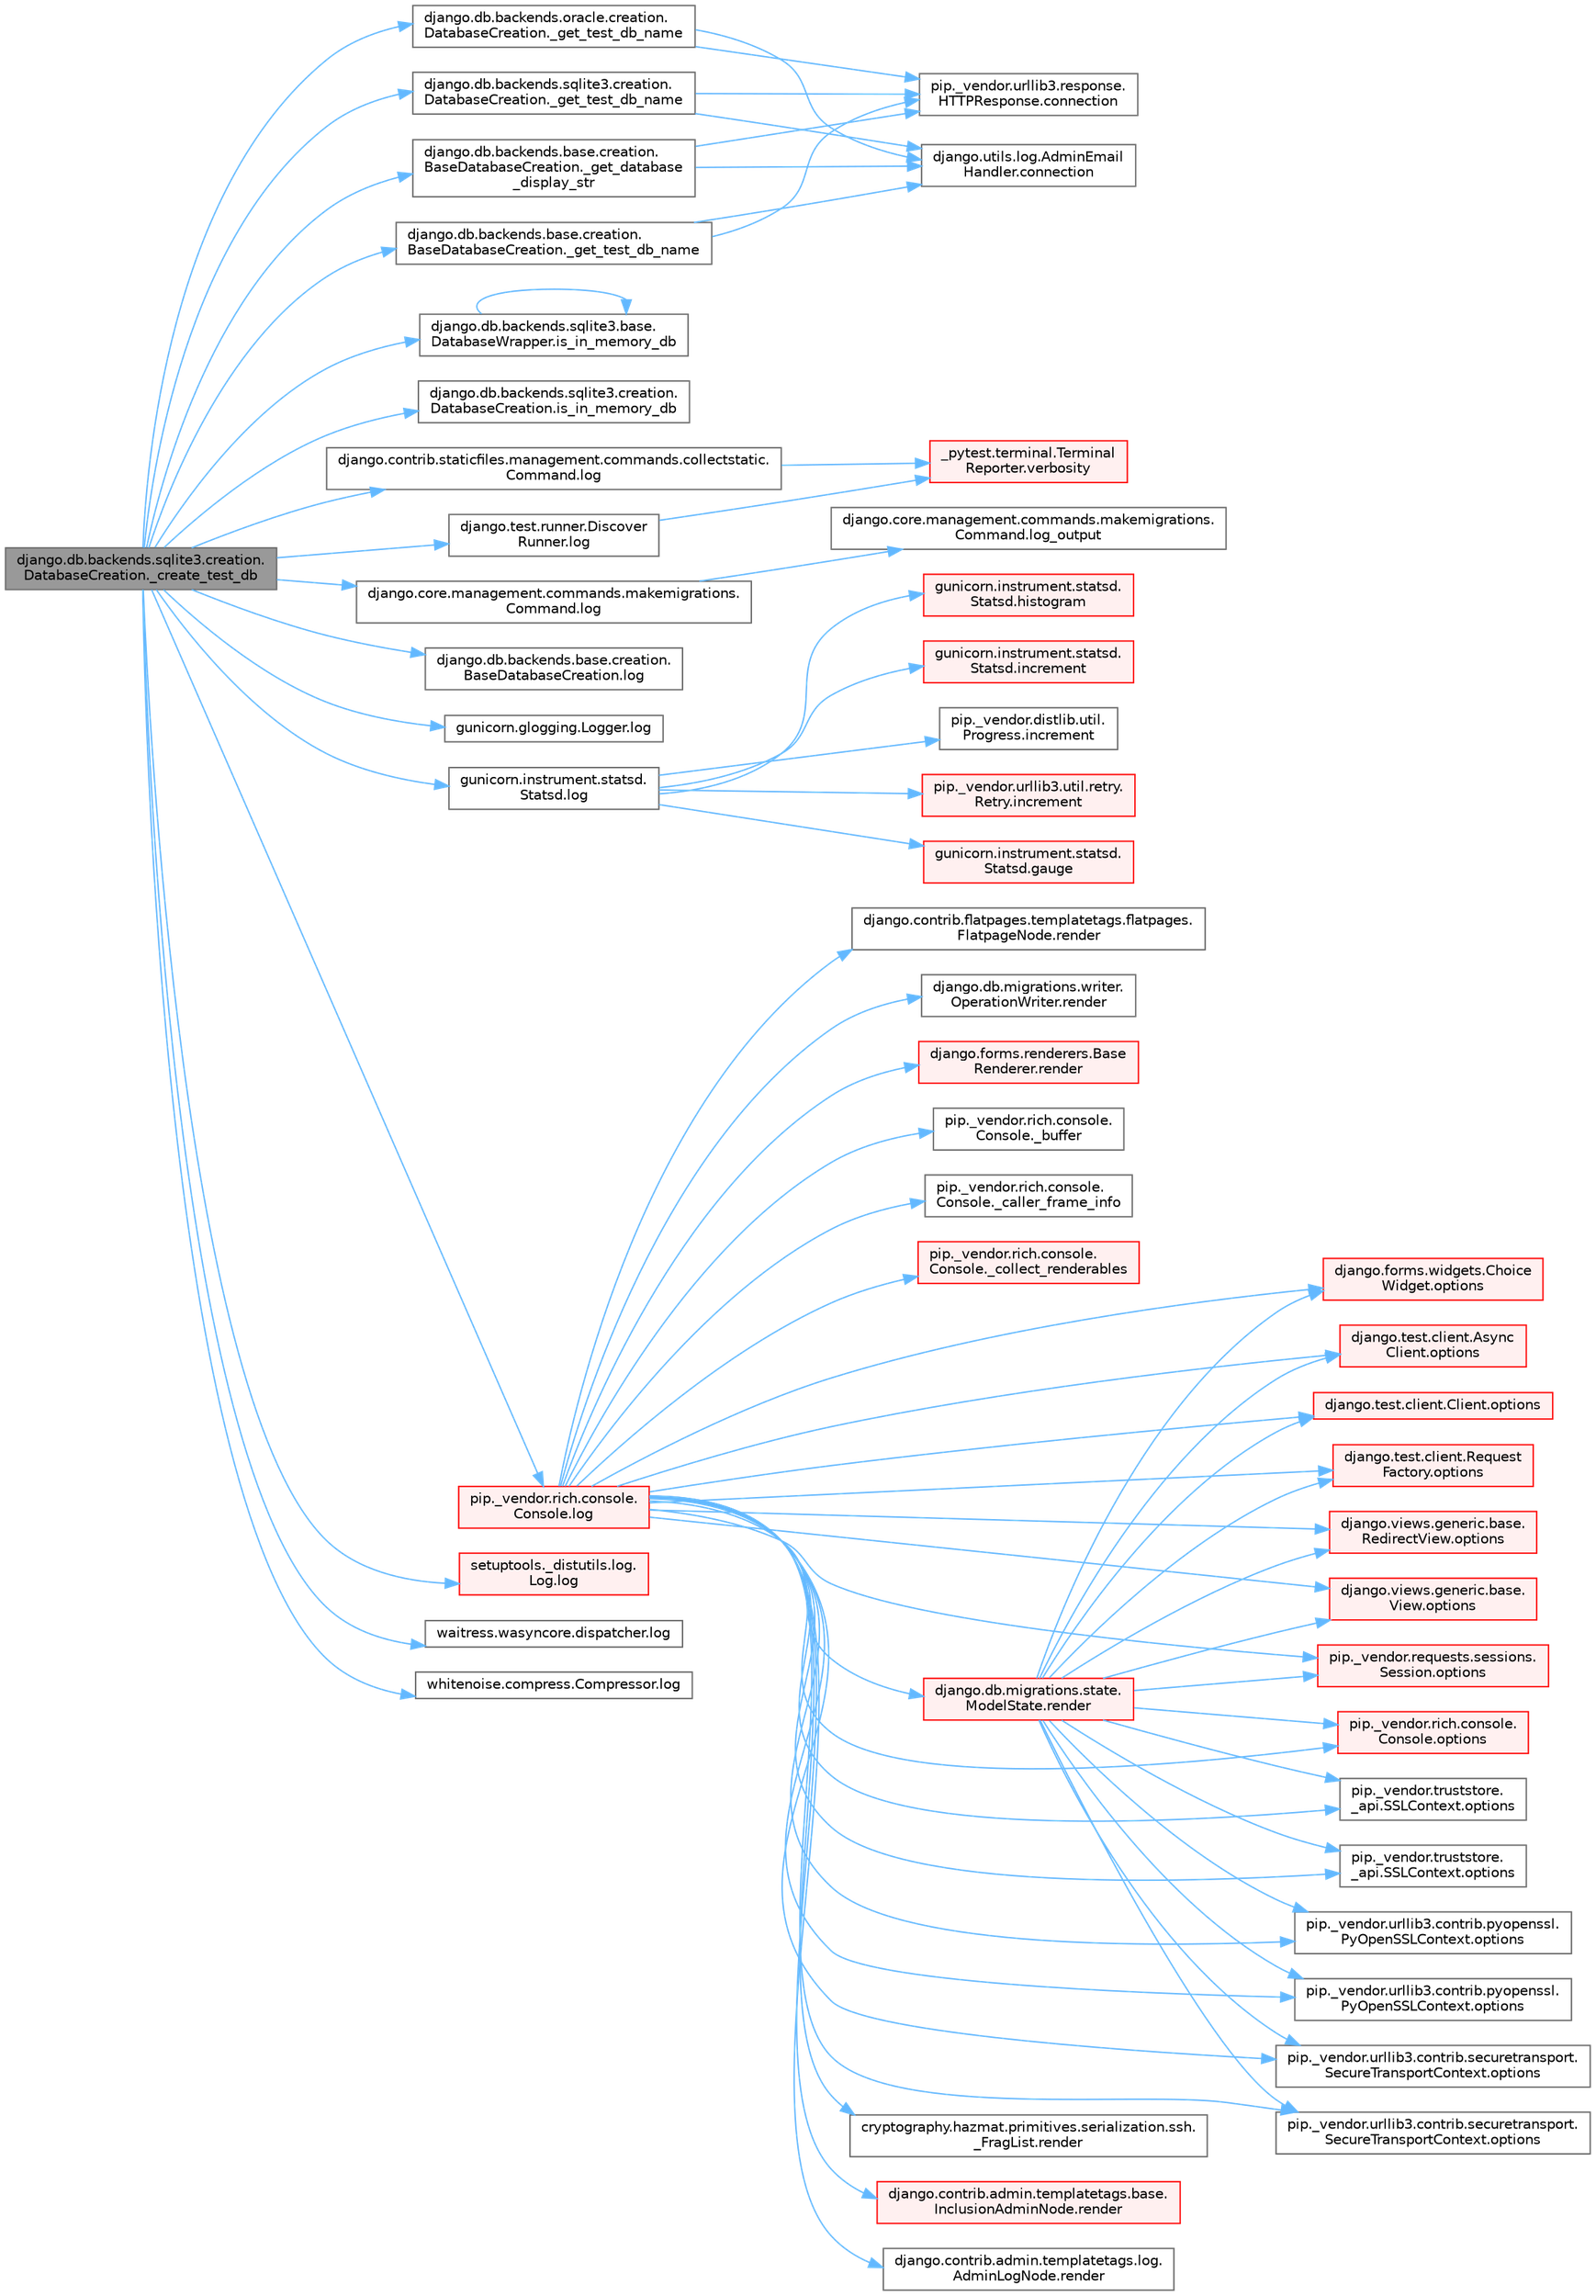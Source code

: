 digraph "django.db.backends.sqlite3.creation.DatabaseCreation._create_test_db"
{
 // LATEX_PDF_SIZE
  bgcolor="transparent";
  edge [fontname=Helvetica,fontsize=10,labelfontname=Helvetica,labelfontsize=10];
  node [fontname=Helvetica,fontsize=10,shape=box,height=0.2,width=0.4];
  rankdir="LR";
  Node1 [id="Node000001",label="django.db.backends.sqlite3.creation.\lDatabaseCreation._create_test_db",height=0.2,width=0.4,color="gray40", fillcolor="grey60", style="filled", fontcolor="black",tooltip=" "];
  Node1 -> Node2 [id="edge1_Node000001_Node000002",color="steelblue1",style="solid",tooltip=" "];
  Node2 [id="Node000002",label="django.db.backends.base.creation.\lBaseDatabaseCreation._get_database\l_display_str",height=0.2,width=0.4,color="grey40", fillcolor="white", style="filled",URL="$classdjango_1_1db_1_1backends_1_1base_1_1creation_1_1_base_database_creation.html#a6d9c9b73884bb760ee58378580b522f0",tooltip=" "];
  Node2 -> Node3 [id="edge2_Node000002_Node000003",color="steelblue1",style="solid",tooltip=" "];
  Node3 [id="Node000003",label="django.utils.log.AdminEmail\lHandler.connection",height=0.2,width=0.4,color="grey40", fillcolor="white", style="filled",URL="$classdjango_1_1utils_1_1log_1_1_admin_email_handler.html#a545b5f7ec55a857fe1ca7836814a0760",tooltip=" "];
  Node2 -> Node4 [id="edge3_Node000002_Node000004",color="steelblue1",style="solid",tooltip=" "];
  Node4 [id="Node000004",label="pip._vendor.urllib3.response.\lHTTPResponse.connection",height=0.2,width=0.4,color="grey40", fillcolor="white", style="filled",URL="$classpip_1_1__vendor_1_1urllib3_1_1response_1_1_h_t_t_p_response.html#a9002314624685de3bbf9b84bdc87fef8",tooltip=" "];
  Node1 -> Node5 [id="edge4_Node000001_Node000005",color="steelblue1",style="solid",tooltip=" "];
  Node5 [id="Node000005",label="django.db.backends.base.creation.\lBaseDatabaseCreation._get_test_db_name",height=0.2,width=0.4,color="grey40", fillcolor="white", style="filled",URL="$classdjango_1_1db_1_1backends_1_1base_1_1creation_1_1_base_database_creation.html#ae4e091cb40770584fd99469a92fa8f5e",tooltip=" "];
  Node5 -> Node3 [id="edge5_Node000005_Node000003",color="steelblue1",style="solid",tooltip=" "];
  Node5 -> Node4 [id="edge6_Node000005_Node000004",color="steelblue1",style="solid",tooltip=" "];
  Node1 -> Node6 [id="edge7_Node000001_Node000006",color="steelblue1",style="solid",tooltip=" "];
  Node6 [id="Node000006",label="django.db.backends.oracle.creation.\lDatabaseCreation._get_test_db_name",height=0.2,width=0.4,color="grey40", fillcolor="white", style="filled",URL="$classdjango_1_1db_1_1backends_1_1oracle_1_1creation_1_1_database_creation.html#a1e1da32aa588d528423304fe7f903850",tooltip=" "];
  Node6 -> Node3 [id="edge8_Node000006_Node000003",color="steelblue1",style="solid",tooltip=" "];
  Node6 -> Node4 [id="edge9_Node000006_Node000004",color="steelblue1",style="solid",tooltip=" "];
  Node1 -> Node7 [id="edge10_Node000001_Node000007",color="steelblue1",style="solid",tooltip=" "];
  Node7 [id="Node000007",label="django.db.backends.sqlite3.creation.\lDatabaseCreation._get_test_db_name",height=0.2,width=0.4,color="grey40", fillcolor="white", style="filled",URL="$classdjango_1_1db_1_1backends_1_1sqlite3_1_1creation_1_1_database_creation.html#aacd16384cd17560d6b4c5e47077b5493",tooltip=" "];
  Node7 -> Node3 [id="edge11_Node000007_Node000003",color="steelblue1",style="solid",tooltip=" "];
  Node7 -> Node4 [id="edge12_Node000007_Node000004",color="steelblue1",style="solid",tooltip=" "];
  Node1 -> Node8 [id="edge13_Node000001_Node000008",color="steelblue1",style="solid",tooltip=" "];
  Node8 [id="Node000008",label="django.db.backends.sqlite3.base.\lDatabaseWrapper.is_in_memory_db",height=0.2,width=0.4,color="grey40", fillcolor="white", style="filled",URL="$classdjango_1_1db_1_1backends_1_1sqlite3_1_1base_1_1_database_wrapper.html#a19e528b4a06984b0688159b73ad80b0d",tooltip=" "];
  Node8 -> Node8 [id="edge14_Node000008_Node000008",color="steelblue1",style="solid",tooltip=" "];
  Node1 -> Node9 [id="edge15_Node000001_Node000009",color="steelblue1",style="solid",tooltip=" "];
  Node9 [id="Node000009",label="django.db.backends.sqlite3.creation.\lDatabaseCreation.is_in_memory_db",height=0.2,width=0.4,color="grey40", fillcolor="white", style="filled",URL="$classdjango_1_1db_1_1backends_1_1sqlite3_1_1creation_1_1_database_creation.html#a401e67caff65e9049f387f639ceb6402",tooltip=" "];
  Node1 -> Node10 [id="edge16_Node000001_Node000010",color="steelblue1",style="solid",tooltip=" "];
  Node10 [id="Node000010",label="django.contrib.staticfiles.management.commands.collectstatic.\lCommand.log",height=0.2,width=0.4,color="grey40", fillcolor="white", style="filled",URL="$classdjango_1_1contrib_1_1staticfiles_1_1management_1_1commands_1_1collectstatic_1_1_command.html#a0e93191b90ee0993e3286343d0b2de0e",tooltip=" "];
  Node10 -> Node11 [id="edge17_Node000010_Node000011",color="steelblue1",style="solid",tooltip=" "];
  Node11 [id="Node000011",label="_pytest.terminal.Terminal\lReporter.verbosity",height=0.2,width=0.4,color="red", fillcolor="#FFF0F0", style="filled",URL="$class__pytest_1_1terminal_1_1_terminal_reporter.html#a620047ffec9ba4f5cca84af25b3adbcf",tooltip=" "];
  Node1 -> Node14 [id="edge18_Node000001_Node000014",color="steelblue1",style="solid",tooltip=" "];
  Node14 [id="Node000014",label="django.core.management.commands.makemigrations.\lCommand.log",height=0.2,width=0.4,color="grey40", fillcolor="white", style="filled",URL="$classdjango_1_1core_1_1management_1_1commands_1_1makemigrations_1_1_command.html#a0409d121552878a7416460dba8274880",tooltip=" "];
  Node14 -> Node15 [id="edge19_Node000014_Node000015",color="steelblue1",style="solid",tooltip=" "];
  Node15 [id="Node000015",label="django.core.management.commands.makemigrations.\lCommand.log_output",height=0.2,width=0.4,color="grey40", fillcolor="white", style="filled",URL="$classdjango_1_1core_1_1management_1_1commands_1_1makemigrations_1_1_command.html#ad6cb5d402888250fc170034fdee93f6d",tooltip=" "];
  Node1 -> Node16 [id="edge20_Node000001_Node000016",color="steelblue1",style="solid",tooltip=" "];
  Node16 [id="Node000016",label="django.db.backends.base.creation.\lBaseDatabaseCreation.log",height=0.2,width=0.4,color="grey40", fillcolor="white", style="filled",URL="$classdjango_1_1db_1_1backends_1_1base_1_1creation_1_1_base_database_creation.html#ac297ec931db5ec68c271ec0d91be7183",tooltip=" "];
  Node1 -> Node17 [id="edge21_Node000001_Node000017",color="steelblue1",style="solid",tooltip=" "];
  Node17 [id="Node000017",label="django.test.runner.Discover\lRunner.log",height=0.2,width=0.4,color="grey40", fillcolor="white", style="filled",URL="$classdjango_1_1test_1_1runner_1_1_discover_runner.html#af5ad8e2895b3f0c5e0a6d7113199d641",tooltip=" "];
  Node17 -> Node11 [id="edge22_Node000017_Node000011",color="steelblue1",style="solid",tooltip=" "];
  Node1 -> Node18 [id="edge23_Node000001_Node000018",color="steelblue1",style="solid",tooltip=" "];
  Node18 [id="Node000018",label="gunicorn.glogging.Logger.log",height=0.2,width=0.4,color="grey40", fillcolor="white", style="filled",URL="$classgunicorn_1_1glogging_1_1_logger.html#ad6941dede526094643dd02c53c3449b0",tooltip=" "];
  Node1 -> Node19 [id="edge24_Node000001_Node000019",color="steelblue1",style="solid",tooltip=" "];
  Node19 [id="Node000019",label="gunicorn.instrument.statsd.\lStatsd.log",height=0.2,width=0.4,color="grey40", fillcolor="white", style="filled",URL="$classgunicorn_1_1instrument_1_1statsd_1_1_statsd.html#ab99145cf0b7c66dbcebcbdcbd44b4953",tooltip=" "];
  Node19 -> Node20 [id="edge25_Node000019_Node000020",color="steelblue1",style="solid",tooltip=" "];
  Node20 [id="Node000020",label="gunicorn.instrument.statsd.\lStatsd.gauge",height=0.2,width=0.4,color="red", fillcolor="#FFF0F0", style="filled",URL="$classgunicorn_1_1instrument_1_1statsd_1_1_statsd.html#a6cebc76ae769412dfb0f0a3ec727c50d",tooltip=" "];
  Node19 -> Node22 [id="edge26_Node000019_Node000022",color="steelblue1",style="solid",tooltip=" "];
  Node22 [id="Node000022",label="gunicorn.instrument.statsd.\lStatsd.histogram",height=0.2,width=0.4,color="red", fillcolor="#FFF0F0", style="filled",URL="$classgunicorn_1_1instrument_1_1statsd_1_1_statsd.html#adee3cb12a43f643cca3c9084d77285b4",tooltip=" "];
  Node19 -> Node23 [id="edge27_Node000019_Node000023",color="steelblue1",style="solid",tooltip=" "];
  Node23 [id="Node000023",label="gunicorn.instrument.statsd.\lStatsd.increment",height=0.2,width=0.4,color="red", fillcolor="#FFF0F0", style="filled",URL="$classgunicorn_1_1instrument_1_1statsd_1_1_statsd.html#a5527687726a051a5182ee13a842b08fd",tooltip=" "];
  Node19 -> Node24 [id="edge28_Node000019_Node000024",color="steelblue1",style="solid",tooltip=" "];
  Node24 [id="Node000024",label="pip._vendor.distlib.util.\lProgress.increment",height=0.2,width=0.4,color="grey40", fillcolor="white", style="filled",URL="$classpip_1_1__vendor_1_1distlib_1_1util_1_1_progress.html#a197ffd4ac8a74898742a6cde5b4c5466",tooltip=" "];
  Node19 -> Node25 [id="edge29_Node000019_Node000025",color="steelblue1",style="solid",tooltip=" "];
  Node25 [id="Node000025",label="pip._vendor.urllib3.util.retry.\lRetry.increment",height=0.2,width=0.4,color="red", fillcolor="#FFF0F0", style="filled",URL="$classpip_1_1__vendor_1_1urllib3_1_1util_1_1retry_1_1_retry.html#a88dd993ccb2ef4b2bfa9ad0571374b12",tooltip=" "];
  Node1 -> Node1124 [id="edge30_Node000001_Node001124",color="steelblue1",style="solid",tooltip=" "];
  Node1124 [id="Node001124",label="pip._vendor.rich.console.\lConsole.log",height=0.2,width=0.4,color="red", fillcolor="#FFF0F0", style="filled",URL="$classpip_1_1__vendor_1_1rich_1_1console_1_1_console.html#af9c77e39f9413fc2b134c60cfa23b0f1",tooltip=" "];
  Node1124 -> Node336 [id="edge31_Node001124_Node000336",color="steelblue1",style="solid",tooltip=" "];
  Node336 [id="Node000336",label="pip._vendor.rich.console.\lConsole._buffer",height=0.2,width=0.4,color="grey40", fillcolor="white", style="filled",URL="$classpip_1_1__vendor_1_1rich_1_1console_1_1_console.html#a51eaf031922c907e4085937b82f5564e",tooltip=" "];
  Node1124 -> Node1125 [id="edge32_Node001124_Node001125",color="steelblue1",style="solid",tooltip=" "];
  Node1125 [id="Node001125",label="pip._vendor.rich.console.\lConsole._caller_frame_info",height=0.2,width=0.4,color="grey40", fillcolor="white", style="filled",URL="$classpip_1_1__vendor_1_1rich_1_1console_1_1_console.html#ac43cb4290591af4f04cd264aa1fc1b0f",tooltip=" "];
  Node1124 -> Node337 [id="edge33_Node001124_Node000337",color="steelblue1",style="solid",tooltip=" "];
  Node337 [id="Node000337",label="pip._vendor.rich.console.\lConsole._collect_renderables",height=0.2,width=0.4,color="red", fillcolor="#FFF0F0", style="filled",URL="$classpip_1_1__vendor_1_1rich_1_1console_1_1_console.html#ab053dc750094e77e036523f6d2c14899",tooltip=" "];
  Node1124 -> Node347 [id="edge34_Node001124_Node000347",color="steelblue1",style="solid",tooltip=" "];
  Node347 [id="Node000347",label="django.forms.widgets.Choice\lWidget.options",height=0.2,width=0.4,color="red", fillcolor="#FFF0F0", style="filled",URL="$classdjango_1_1forms_1_1widgets_1_1_choice_widget.html#a8575b90386fc2027f38ea00133cef250",tooltip=" "];
  Node1124 -> Node1126 [id="edge35_Node001124_Node001126",color="steelblue1",style="solid",tooltip=" "];
  Node1126 [id="Node001126",label="django.test.client.Async\lClient.options",height=0.2,width=0.4,color="red", fillcolor="#FFF0F0", style="filled",URL="$classdjango_1_1test_1_1client_1_1_async_client.html#a84509c6347cbc018e6335b924ec841a2",tooltip=" "];
  Node1124 -> Node1302 [id="edge36_Node001124_Node001302",color="steelblue1",style="solid",tooltip=" "];
  Node1302 [id="Node001302",label="django.test.client.Client.options",height=0.2,width=0.4,color="red", fillcolor="#FFF0F0", style="filled",URL="$classdjango_1_1test_1_1client_1_1_client.html#a839ea6375ca2184b3b60550938b6824c",tooltip=" "];
  Node1124 -> Node1305 [id="edge37_Node001124_Node001305",color="steelblue1",style="solid",tooltip=" "];
  Node1305 [id="Node001305",label="django.test.client.Request\lFactory.options",height=0.2,width=0.4,color="red", fillcolor="#FFF0F0", style="filled",URL="$classdjango_1_1test_1_1client_1_1_request_factory.html#a438a7e1be2437d680cd78d11dee77c54",tooltip=" "];
  Node1124 -> Node1352 [id="edge38_Node001124_Node001352",color="steelblue1",style="solid",tooltip=" "];
  Node1352 [id="Node001352",label="django.views.generic.base.\lRedirectView.options",height=0.2,width=0.4,color="red", fillcolor="#FFF0F0", style="filled",URL="$classdjango_1_1views_1_1generic_1_1base_1_1_redirect_view.html#a444de156c79647344c987295c47a76e1",tooltip=" "];
  Node1124 -> Node1565 [id="edge39_Node001124_Node001565",color="steelblue1",style="solid",tooltip=" "];
  Node1565 [id="Node001565",label="django.views.generic.base.\lView.options",height=0.2,width=0.4,color="red", fillcolor="#FFF0F0", style="filled",URL="$classdjango_1_1views_1_1generic_1_1base_1_1_view.html#a4d1dc440a5bae11bd7859d20ca9948e1",tooltip=" "];
  Node1124 -> Node1568 [id="edge40_Node001124_Node001568",color="steelblue1",style="solid",tooltip=" "];
  Node1568 [id="Node001568",label="pip._vendor.requests.sessions.\lSession.options",height=0.2,width=0.4,color="red", fillcolor="#FFF0F0", style="filled",URL="$classpip_1_1__vendor_1_1requests_1_1sessions_1_1_session.html#a210270880f90521b3b3014748ecd87e9",tooltip=" "];
  Node1124 -> Node1569 [id="edge41_Node001124_Node001569",color="steelblue1",style="solid",tooltip=" "];
  Node1569 [id="Node001569",label="pip._vendor.rich.console.\lConsole.options",height=0.2,width=0.4,color="red", fillcolor="#FFF0F0", style="filled",URL="$classpip_1_1__vendor_1_1rich_1_1console_1_1_console.html#a41c8efe30ea45a9a4a3f8c34c688fe00",tooltip=" "];
  Node1124 -> Node1577 [id="edge42_Node001124_Node001577",color="steelblue1",style="solid",tooltip=" "];
  Node1577 [id="Node001577",label="pip._vendor.truststore.\l_api.SSLContext.options",height=0.2,width=0.4,color="grey40", fillcolor="white", style="filled",URL="$classpip_1_1__vendor_1_1truststore_1_1__api_1_1_s_s_l_context.html#a6755b8a82c0de77273744b73a826678d",tooltip=" "];
  Node1124 -> Node1578 [id="edge43_Node001124_Node001578",color="steelblue1",style="solid",tooltip=" "];
  Node1578 [id="Node001578",label="pip._vendor.truststore.\l_api.SSLContext.options",height=0.2,width=0.4,color="grey40", fillcolor="white", style="filled",URL="$classpip_1_1__vendor_1_1truststore_1_1__api_1_1_s_s_l_context.html#a90bd5b81f087b6628b2f681ce6cffcd6",tooltip=" "];
  Node1124 -> Node1579 [id="edge44_Node001124_Node001579",color="steelblue1",style="solid",tooltip=" "];
  Node1579 [id="Node001579",label="pip._vendor.urllib3.contrib.pyopenssl.\lPyOpenSSLContext.options",height=0.2,width=0.4,color="grey40", fillcolor="white", style="filled",URL="$classpip_1_1__vendor_1_1urllib3_1_1contrib_1_1pyopenssl_1_1_py_open_s_s_l_context.html#a3f539cc9d4b91d2fb90d7f8aef3810c1",tooltip=" "];
  Node1124 -> Node1580 [id="edge45_Node001124_Node001580",color="steelblue1",style="solid",tooltip=" "];
  Node1580 [id="Node001580",label="pip._vendor.urllib3.contrib.pyopenssl.\lPyOpenSSLContext.options",height=0.2,width=0.4,color="grey40", fillcolor="white", style="filled",URL="$classpip_1_1__vendor_1_1urllib3_1_1contrib_1_1pyopenssl_1_1_py_open_s_s_l_context.html#a8475fc4f3e83d92654b066a9422908dc",tooltip=" "];
  Node1124 -> Node1581 [id="edge46_Node001124_Node001581",color="steelblue1",style="solid",tooltip=" "];
  Node1581 [id="Node001581",label="pip._vendor.urllib3.contrib.securetransport.\lSecureTransportContext.options",height=0.2,width=0.4,color="grey40", fillcolor="white", style="filled",URL="$classpip_1_1__vendor_1_1urllib3_1_1contrib_1_1securetransport_1_1_secure_transport_context.html#ae19920941647ed0b43e0ed7d96e12457",tooltip=" "];
  Node1124 -> Node1582 [id="edge47_Node001124_Node001582",color="steelblue1",style="solid",tooltip=" "];
  Node1582 [id="Node001582",label="pip._vendor.urllib3.contrib.securetransport.\lSecureTransportContext.options",height=0.2,width=0.4,color="grey40", fillcolor="white", style="filled",URL="$classpip_1_1__vendor_1_1urllib3_1_1contrib_1_1securetransport_1_1_secure_transport_context.html#acf6c1ec11ca09e30c9c70d7dc26afacd",tooltip=" "];
  Node1124 -> Node3825 [id="edge48_Node001124_Node003825",color="steelblue1",style="solid",tooltip=" "];
  Node3825 [id="Node003825",label="cryptography.hazmat.primitives.serialization.ssh.\l_FragList.render",height=0.2,width=0.4,color="grey40", fillcolor="white", style="filled",URL="$classcryptography_1_1hazmat_1_1primitives_1_1serialization_1_1ssh_1_1___frag_list.html#adb86a47aab3646d46cfde49b7a4408a0",tooltip=" "];
  Node1124 -> Node3826 [id="edge49_Node001124_Node003826",color="steelblue1",style="solid",tooltip=" "];
  Node3826 [id="Node003826",label="django.contrib.admin.templatetags.base.\lInclusionAdminNode.render",height=0.2,width=0.4,color="red", fillcolor="#FFF0F0", style="filled",URL="$classdjango_1_1contrib_1_1admin_1_1templatetags_1_1base_1_1_inclusion_admin_node.html#a5c909e3c155bf5e7736cc82df0006cda",tooltip=" "];
  Node1124 -> Node3827 [id="edge50_Node001124_Node003827",color="steelblue1",style="solid",tooltip=" "];
  Node3827 [id="Node003827",label="django.contrib.admin.templatetags.log.\lAdminLogNode.render",height=0.2,width=0.4,color="grey40", fillcolor="white", style="filled",URL="$classdjango_1_1contrib_1_1admin_1_1templatetags_1_1log_1_1_admin_log_node.html#a86b516f1be40628f1bd94a1dc420cb24",tooltip=" "];
  Node1124 -> Node3828 [id="edge51_Node001124_Node003828",color="steelblue1",style="solid",tooltip=" "];
  Node3828 [id="Node003828",label="django.contrib.flatpages.templatetags.flatpages.\lFlatpageNode.render",height=0.2,width=0.4,color="grey40", fillcolor="white", style="filled",URL="$classdjango_1_1contrib_1_1flatpages_1_1templatetags_1_1flatpages_1_1_flatpage_node.html#afc3c992ffd3bae82ad18431268d4eee9",tooltip=" "];
  Node1124 -> Node3829 [id="edge52_Node001124_Node003829",color="steelblue1",style="solid",tooltip=" "];
  Node3829 [id="Node003829",label="django.db.migrations.state.\lModelState.render",height=0.2,width=0.4,color="red", fillcolor="#FFF0F0", style="filled",URL="$classdjango_1_1db_1_1migrations_1_1state_1_1_model_state.html#abcfccbe8ebf6564386ec6908b6bc3178",tooltip=" "];
  Node3829 -> Node347 [id="edge53_Node003829_Node000347",color="steelblue1",style="solid",tooltip=" "];
  Node3829 -> Node1126 [id="edge54_Node003829_Node001126",color="steelblue1",style="solid",tooltip=" "];
  Node3829 -> Node1302 [id="edge55_Node003829_Node001302",color="steelblue1",style="solid",tooltip=" "];
  Node3829 -> Node1305 [id="edge56_Node003829_Node001305",color="steelblue1",style="solid",tooltip=" "];
  Node3829 -> Node1352 [id="edge57_Node003829_Node001352",color="steelblue1",style="solid",tooltip=" "];
  Node3829 -> Node1565 [id="edge58_Node003829_Node001565",color="steelblue1",style="solid",tooltip=" "];
  Node3829 -> Node1568 [id="edge59_Node003829_Node001568",color="steelblue1",style="solid",tooltip=" "];
  Node3829 -> Node1569 [id="edge60_Node003829_Node001569",color="steelblue1",style="solid",tooltip=" "];
  Node3829 -> Node1577 [id="edge61_Node003829_Node001577",color="steelblue1",style="solid",tooltip=" "];
  Node3829 -> Node1578 [id="edge62_Node003829_Node001578",color="steelblue1",style="solid",tooltip=" "];
  Node3829 -> Node1579 [id="edge63_Node003829_Node001579",color="steelblue1",style="solid",tooltip=" "];
  Node3829 -> Node1580 [id="edge64_Node003829_Node001580",color="steelblue1",style="solid",tooltip=" "];
  Node3829 -> Node1581 [id="edge65_Node003829_Node001581",color="steelblue1",style="solid",tooltip=" "];
  Node3829 -> Node1582 [id="edge66_Node003829_Node001582",color="steelblue1",style="solid",tooltip=" "];
  Node1124 -> Node3831 [id="edge67_Node001124_Node003831",color="steelblue1",style="solid",tooltip=" "];
  Node3831 [id="Node003831",label="django.db.migrations.writer.\lOperationWriter.render",height=0.2,width=0.4,color="grey40", fillcolor="white", style="filled",URL="$classdjango_1_1db_1_1migrations_1_1writer_1_1_operation_writer.html#a6c0937fe3e8b072ea0d6c73954edaeef",tooltip=" "];
  Node1124 -> Node3832 [id="edge68_Node001124_Node003832",color="steelblue1",style="solid",tooltip=" "];
  Node3832 [id="Node003832",label="django.forms.renderers.Base\lRenderer.render",height=0.2,width=0.4,color="red", fillcolor="#FFF0F0", style="filled",URL="$classdjango_1_1forms_1_1renderers_1_1_base_renderer.html#afc2864a13f4b09dd1ed354c16e047652",tooltip=" "];
  Node1 -> Node1283 [id="edge69_Node000001_Node001283",color="steelblue1",style="solid",tooltip=" "];
  Node1283 [id="Node001283",label="setuptools._distutils.log.\lLog.log",height=0.2,width=0.4,color="red", fillcolor="#FFF0F0", style="filled",URL="$classsetuptools_1_1__distutils_1_1log_1_1_log.html#af651bf90098b3f6c9f3913b91f0eda70",tooltip=" "];
  Node1 -> Node1286 [id="edge70_Node000001_Node001286",color="steelblue1",style="solid",tooltip=" "];
  Node1286 [id="Node001286",label="waitress.wasyncore.dispatcher.log",height=0.2,width=0.4,color="grey40", fillcolor="white", style="filled",URL="$classwaitress_1_1wasyncore_1_1dispatcher.html#ab4786338f40a0cf9e9df45b57d4c0a63",tooltip=" "];
  Node1 -> Node1287 [id="edge71_Node000001_Node001287",color="steelblue1",style="solid",tooltip=" "];
  Node1287 [id="Node001287",label="whitenoise.compress.Compressor.log",height=0.2,width=0.4,color="grey40", fillcolor="white", style="filled",URL="$classwhitenoise_1_1compress_1_1_compressor.html#aa70a9f98a4387e4d394529c17cdbee27",tooltip=" "];
}
